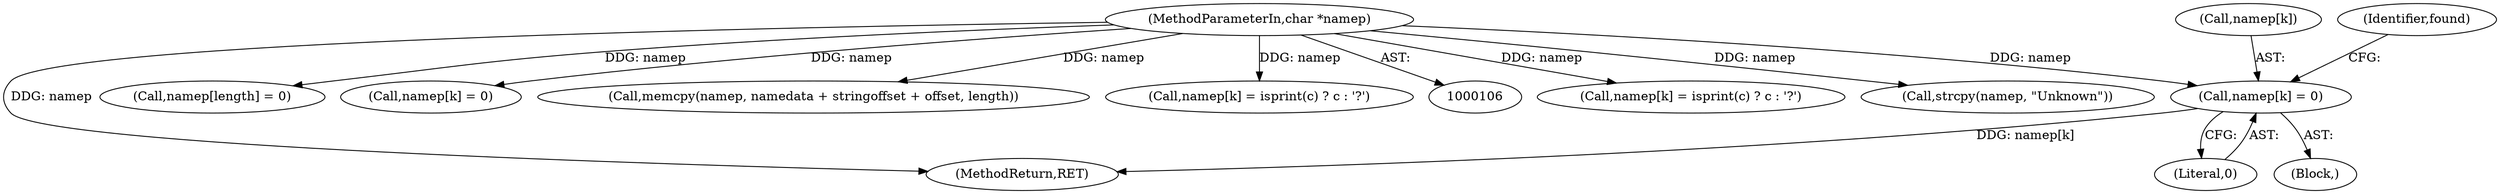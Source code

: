 digraph "0_ghostscript_d2ab84732936b6e7e5a461dc94344902965e9a06@array" {
"1000372" [label="(Call,namep[k] = 0)"];
"1000108" [label="(MethodParameterIn,char *namep)"];
"1000363" [label="(Call,namep[k] = isprint(c) ? c : '?')"];
"1000373" [label="(Call,namep[k])"];
"1000121" [label="(Call,strcpy(namep, \"Unknown\"))"];
"1000378" [label="(Identifier,found)"];
"1000329" [label="(Block,)"];
"1000380" [label="(MethodReturn,RET)"];
"1000236" [label="(Call,namep[length] = 0)"];
"1000304" [label="(Call,namep[k] = 0)"];
"1000228" [label="(Call,memcpy(namep, namedata + stringoffset + offset, length))"];
"1000295" [label="(Call,namep[k] = isprint(c) ? c : '?')"];
"1000372" [label="(Call,namep[k] = 0)"];
"1000376" [label="(Literal,0)"];
"1000108" [label="(MethodParameterIn,char *namep)"];
"1000372" -> "1000329"  [label="AST: "];
"1000372" -> "1000376"  [label="CFG: "];
"1000373" -> "1000372"  [label="AST: "];
"1000376" -> "1000372"  [label="AST: "];
"1000378" -> "1000372"  [label="CFG: "];
"1000372" -> "1000380"  [label="DDG: namep[k]"];
"1000108" -> "1000372"  [label="DDG: namep"];
"1000108" -> "1000106"  [label="AST: "];
"1000108" -> "1000380"  [label="DDG: namep"];
"1000108" -> "1000121"  [label="DDG: namep"];
"1000108" -> "1000228"  [label="DDG: namep"];
"1000108" -> "1000236"  [label="DDG: namep"];
"1000108" -> "1000295"  [label="DDG: namep"];
"1000108" -> "1000304"  [label="DDG: namep"];
"1000108" -> "1000363"  [label="DDG: namep"];
}
